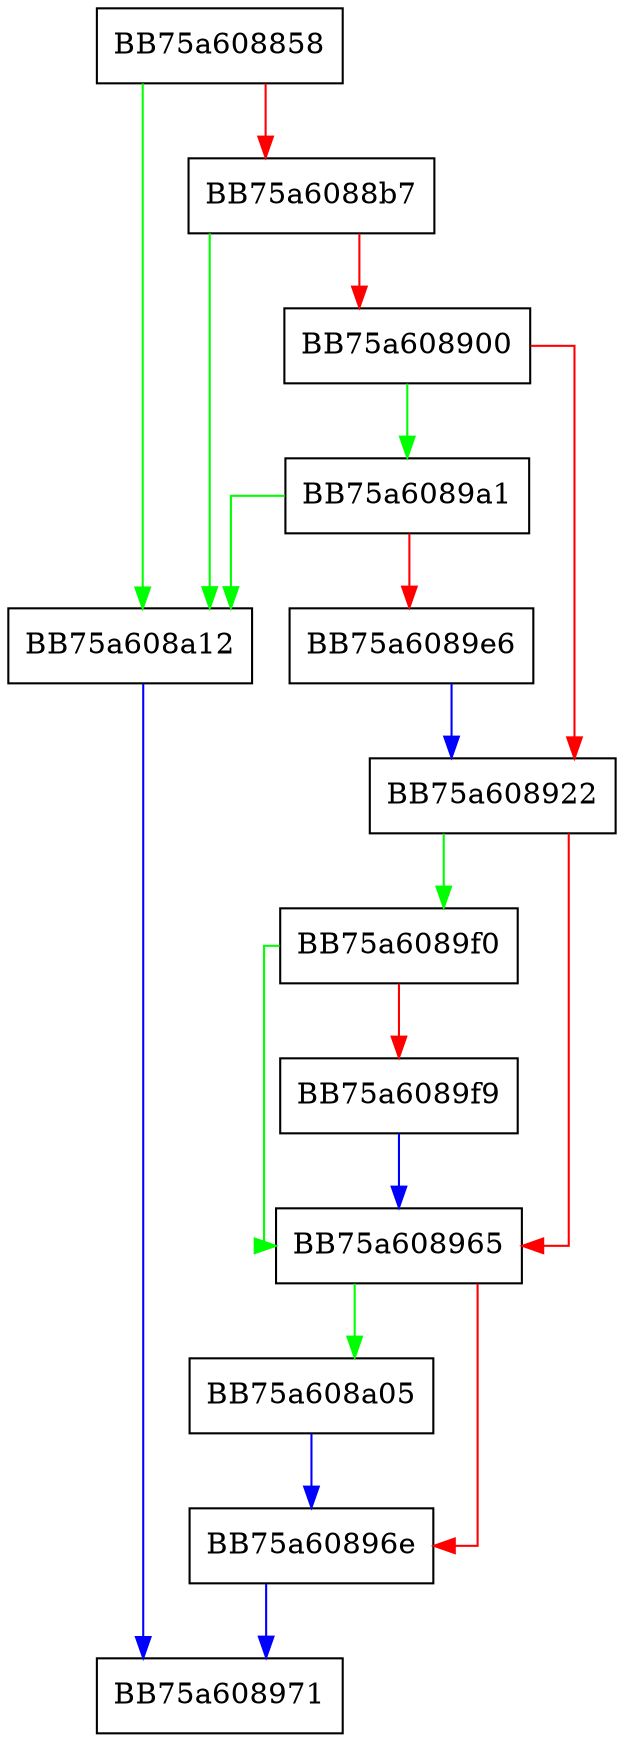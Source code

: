 digraph BMSearchPEVMM {
  node [shape="box"];
  graph [splines=ortho];
  BB75a608858 -> BB75a608a12 [color="green"];
  BB75a608858 -> BB75a6088b7 [color="red"];
  BB75a6088b7 -> BB75a608a12 [color="green"];
  BB75a6088b7 -> BB75a608900 [color="red"];
  BB75a608900 -> BB75a6089a1 [color="green"];
  BB75a608900 -> BB75a608922 [color="red"];
  BB75a608922 -> BB75a6089f0 [color="green"];
  BB75a608922 -> BB75a608965 [color="red"];
  BB75a608965 -> BB75a608a05 [color="green"];
  BB75a608965 -> BB75a60896e [color="red"];
  BB75a60896e -> BB75a608971 [color="blue"];
  BB75a6089a1 -> BB75a608a12 [color="green"];
  BB75a6089a1 -> BB75a6089e6 [color="red"];
  BB75a6089e6 -> BB75a608922 [color="blue"];
  BB75a6089f0 -> BB75a608965 [color="green"];
  BB75a6089f0 -> BB75a6089f9 [color="red"];
  BB75a6089f9 -> BB75a608965 [color="blue"];
  BB75a608a05 -> BB75a60896e [color="blue"];
  BB75a608a12 -> BB75a608971 [color="blue"];
}